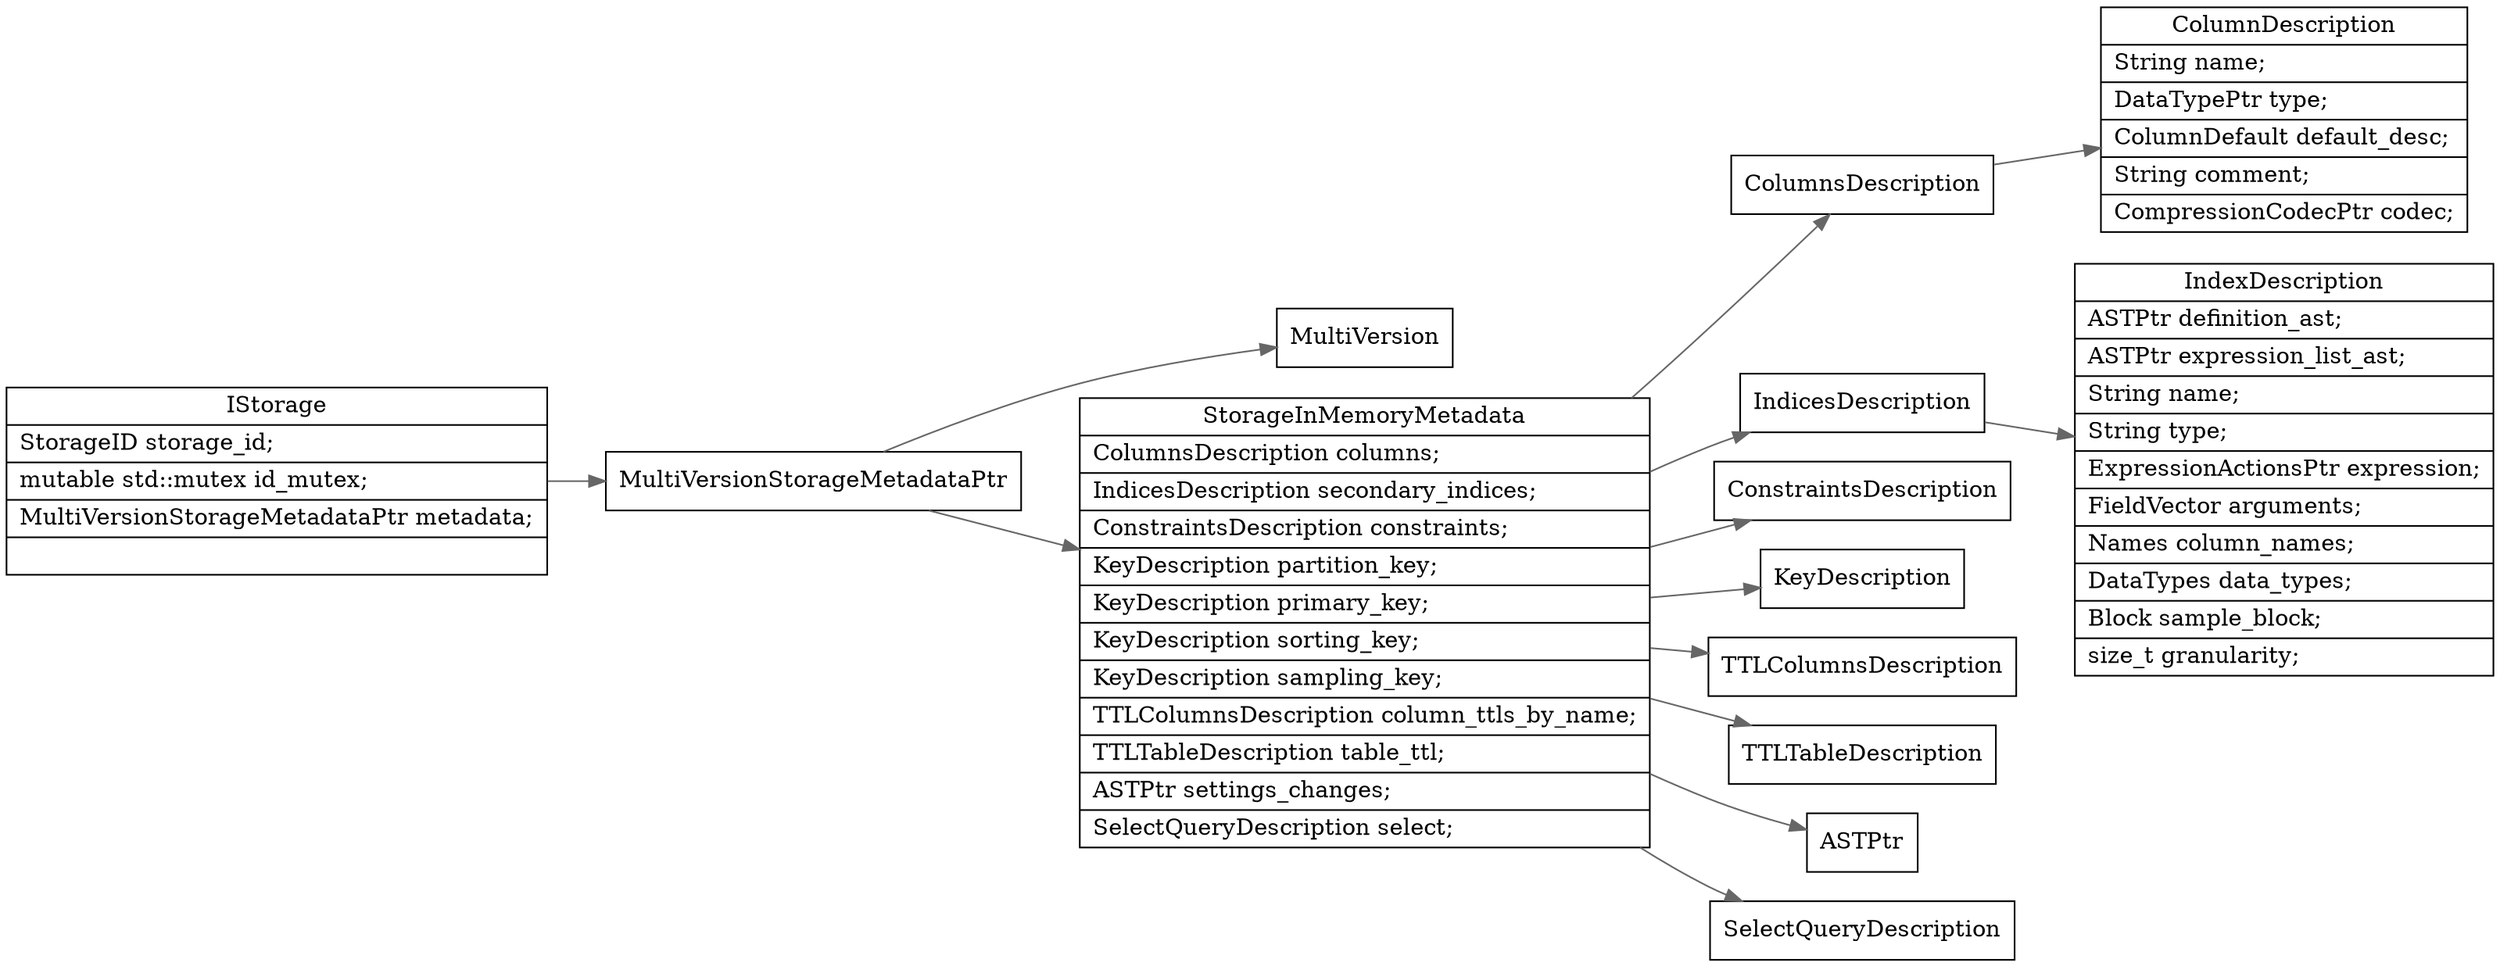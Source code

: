 digraph istorageStruct {
  node[shape=box];
  edge[color=gray40];
  newrank=true;
  rankdir=LR;
  IStorage[
    shape="record";
    label="{{
      IStorage|
        StorageID storage_id;\l|
        mutable std::mutex id_mutex;\l|
        MultiVersionStorageMetadataPtr metadata;\l|
    }}";
  ];
  IStorage -> MultiVersionStorageMetadataPtr;

  MultiVersionStorageMetadataPtr -> {
    MultiVersion;
    StorageInMemoryMetadata;
  }
  StorageInMemoryMetadata[
    shape="record";
    label="{{
      StorageInMemoryMetadata|
        ColumnsDescription columns;\l|
        IndicesDescription secondary_indices;\l|
        ConstraintsDescription constraints;\l|
        KeyDescription partition_key;\l|
        KeyDescription primary_key;\l|
        KeyDescription sorting_key;\l|
        KeyDescription sampling_key;\l|
        TTLColumnsDescription column_ttls_by_name;\l|
        TTLTableDescription table_ttl;\l|
        ASTPtr settings_changes;\l|
        SelectQueryDescription select;\l
    }}";
  ];

  StorageInMemoryMetadata -> {
    ColumnsDescription;
    IndicesDescription;
    ConstraintsDescription;
    KeyDescription;
    TTLColumnsDescription;
    TTLTableDescription;
    ASTPtr;
    SelectQueryDescription;
  }
  ColumnsDescription -> ColumnDescription;

  ColumnDescription[
    shape="record";
    label="{{
    ColumnDescription|
      String name;\l|
      DataTypePtr type;\l|
      ColumnDefault default_desc;\l|
      String comment;\l|
      CompressionCodecPtr codec;\l
    }}";
  ];

  IndicesDescription -> IndexDescription;
  IndexDescription[
    shape="record";
    label="{{
      IndexDescription|
        ASTPtr definition_ast;\l|
        ASTPtr expression_list_ast;\l|
        String name;\l|
        String type;\l|
        ExpressionActionsPtr expression;\l|
        FieldVector arguments;\l|
        Names column_names;\l|
        DataTypes data_types;\l|
        Block sample_block;\l|
        size_t granularity;\l
    }}";
  ];

}
